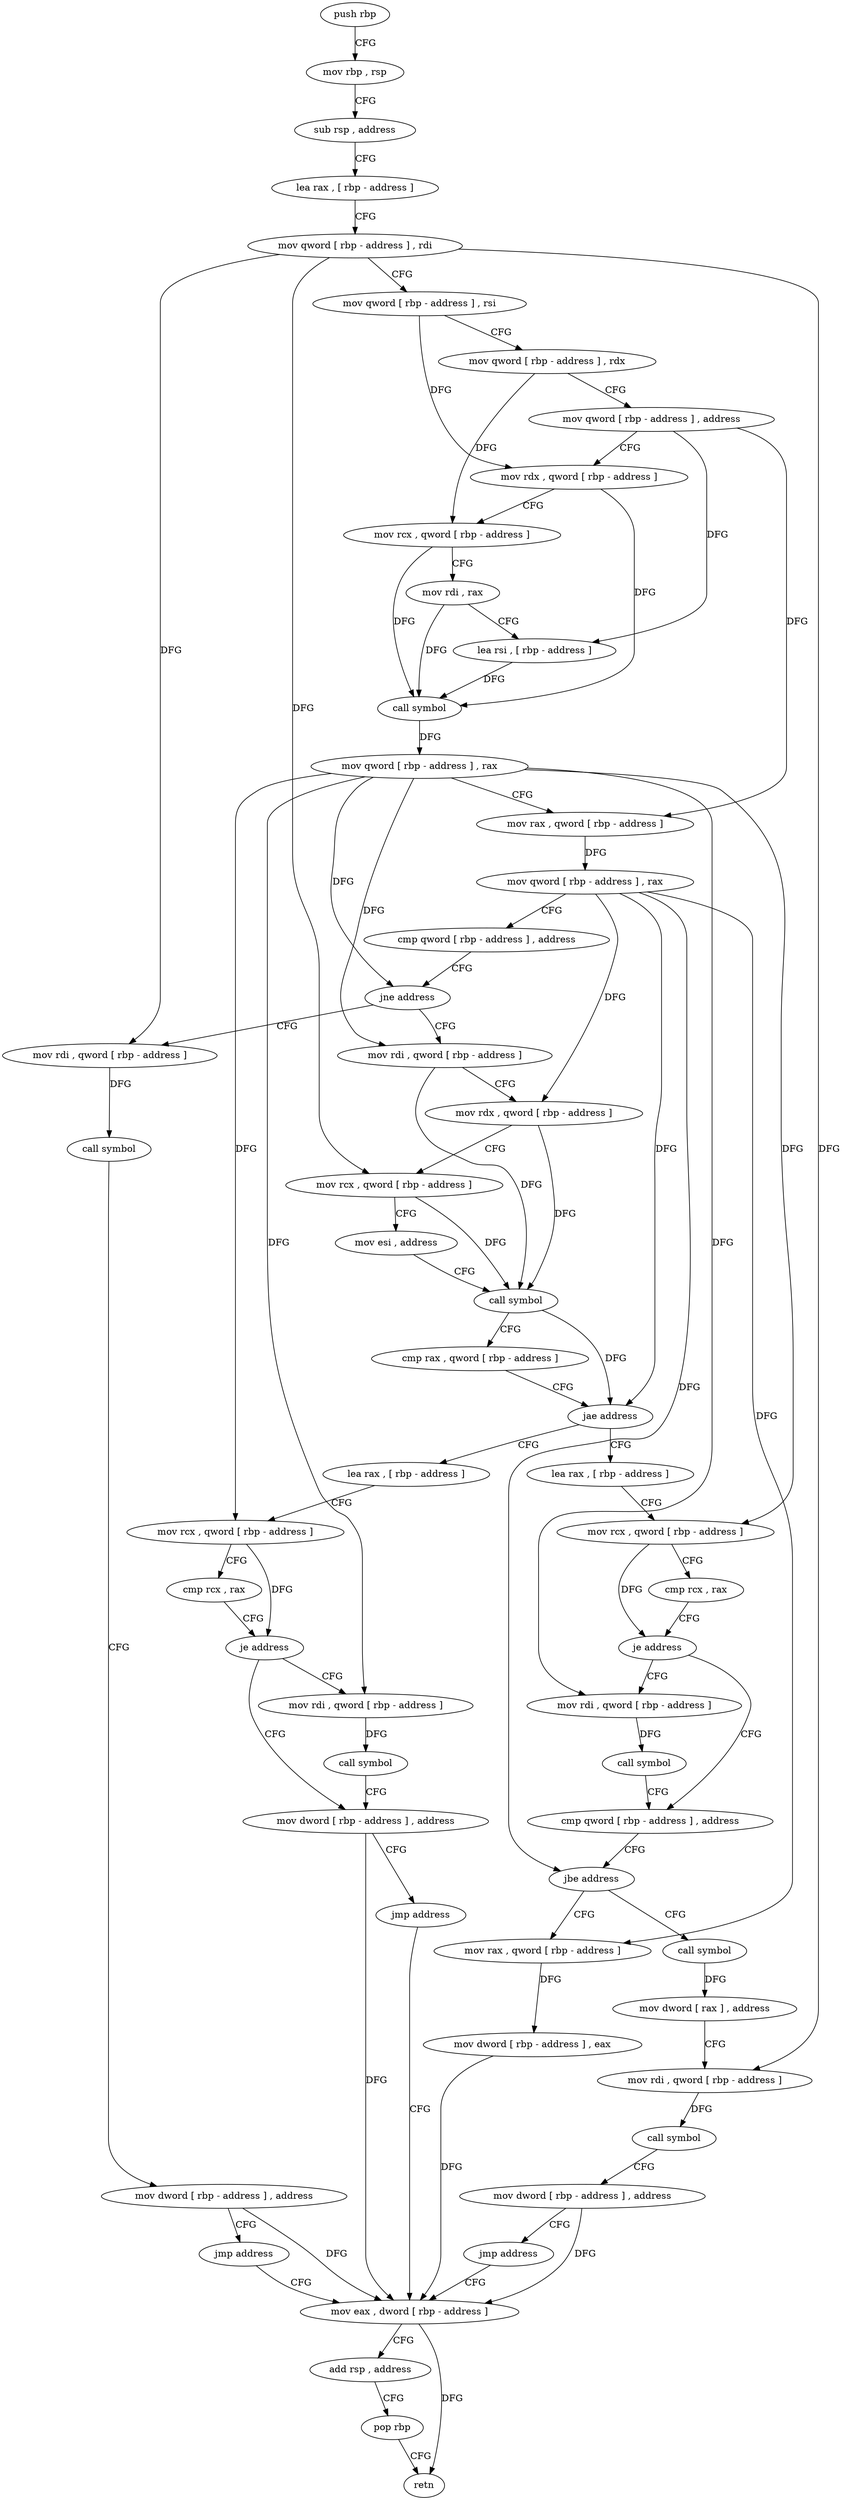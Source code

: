 digraph "func" {
"557552" [label = "push rbp" ]
"557553" [label = "mov rbp , rsp" ]
"557556" [label = "sub rsp , address" ]
"557563" [label = "lea rax , [ rbp - address ]" ]
"557570" [label = "mov qword [ rbp - address ] , rdi" ]
"557574" [label = "mov qword [ rbp - address ] , rsi" ]
"557578" [label = "mov qword [ rbp - address ] , rdx" ]
"557582" [label = "mov qword [ rbp - address ] , address" ]
"557593" [label = "mov rdx , qword [ rbp - address ]" ]
"557597" [label = "mov rcx , qword [ rbp - address ]" ]
"557601" [label = "mov rdi , rax" ]
"557604" [label = "lea rsi , [ rbp - address ]" ]
"557611" [label = "call symbol" ]
"557616" [label = "mov qword [ rbp - address ] , rax" ]
"557623" [label = "mov rax , qword [ rbp - address ]" ]
"557630" [label = "mov qword [ rbp - address ] , rax" ]
"557637" [label = "cmp qword [ rbp - address ] , address" ]
"557645" [label = "jne address" ]
"557672" [label = "mov rdi , qword [ rbp - address ]" ]
"557651" [label = "mov rdi , qword [ rbp - address ]" ]
"557679" [label = "mov rdx , qword [ rbp - address ]" ]
"557686" [label = "mov rcx , qword [ rbp - address ]" ]
"557690" [label = "mov esi , address" ]
"557695" [label = "call symbol" ]
"557700" [label = "cmp rax , qword [ rbp - address ]" ]
"557707" [label = "jae address" ]
"557760" [label = "lea rax , [ rbp - address ]" ]
"557713" [label = "lea rax , [ rbp - address ]" ]
"557655" [label = "call symbol" ]
"557660" [label = "mov dword [ rbp - address ] , address" ]
"557667" [label = "jmp address" ]
"557854" [label = "mov eax , dword [ rbp - address ]" ]
"557767" [label = "mov rcx , qword [ rbp - address ]" ]
"557774" [label = "cmp rcx , rax" ]
"557777" [label = "je address" ]
"557795" [label = "cmp qword [ rbp - address ] , address" ]
"557783" [label = "mov rdi , qword [ rbp - address ]" ]
"557720" [label = "mov rcx , qword [ rbp - address ]" ]
"557727" [label = "cmp rcx , rax" ]
"557730" [label = "je address" ]
"557748" [label = "mov dword [ rbp - address ] , address" ]
"557736" [label = "mov rdi , qword [ rbp - address ]" ]
"557857" [label = "add rsp , address" ]
"557864" [label = "pop rbp" ]
"557865" [label = "retn" ]
"557806" [label = "jbe address" ]
"557844" [label = "mov rax , qword [ rbp - address ]" ]
"557812" [label = "call symbol" ]
"557790" [label = "call symbol" ]
"557755" [label = "jmp address" ]
"557743" [label = "call symbol" ]
"557851" [label = "mov dword [ rbp - address ] , eax" ]
"557817" [label = "mov dword [ rax ] , address" ]
"557823" [label = "mov rdi , qword [ rbp - address ]" ]
"557827" [label = "call symbol" ]
"557832" [label = "mov dword [ rbp - address ] , address" ]
"557839" [label = "jmp address" ]
"557552" -> "557553" [ label = "CFG" ]
"557553" -> "557556" [ label = "CFG" ]
"557556" -> "557563" [ label = "CFG" ]
"557563" -> "557570" [ label = "CFG" ]
"557570" -> "557574" [ label = "CFG" ]
"557570" -> "557686" [ label = "DFG" ]
"557570" -> "557651" [ label = "DFG" ]
"557570" -> "557823" [ label = "DFG" ]
"557574" -> "557578" [ label = "CFG" ]
"557574" -> "557593" [ label = "DFG" ]
"557578" -> "557582" [ label = "CFG" ]
"557578" -> "557597" [ label = "DFG" ]
"557582" -> "557593" [ label = "CFG" ]
"557582" -> "557623" [ label = "DFG" ]
"557582" -> "557604" [ label = "DFG" ]
"557593" -> "557597" [ label = "CFG" ]
"557593" -> "557611" [ label = "DFG" ]
"557597" -> "557601" [ label = "CFG" ]
"557597" -> "557611" [ label = "DFG" ]
"557601" -> "557604" [ label = "CFG" ]
"557601" -> "557611" [ label = "DFG" ]
"557604" -> "557611" [ label = "DFG" ]
"557611" -> "557616" [ label = "DFG" ]
"557616" -> "557623" [ label = "CFG" ]
"557616" -> "557645" [ label = "DFG" ]
"557616" -> "557672" [ label = "DFG" ]
"557616" -> "557767" [ label = "DFG" ]
"557616" -> "557720" [ label = "DFG" ]
"557616" -> "557783" [ label = "DFG" ]
"557616" -> "557736" [ label = "DFG" ]
"557623" -> "557630" [ label = "DFG" ]
"557630" -> "557637" [ label = "CFG" ]
"557630" -> "557679" [ label = "DFG" ]
"557630" -> "557707" [ label = "DFG" ]
"557630" -> "557806" [ label = "DFG" ]
"557630" -> "557844" [ label = "DFG" ]
"557637" -> "557645" [ label = "CFG" ]
"557645" -> "557672" [ label = "CFG" ]
"557645" -> "557651" [ label = "CFG" ]
"557672" -> "557679" [ label = "CFG" ]
"557672" -> "557695" [ label = "DFG" ]
"557651" -> "557655" [ label = "DFG" ]
"557679" -> "557686" [ label = "CFG" ]
"557679" -> "557695" [ label = "DFG" ]
"557686" -> "557690" [ label = "CFG" ]
"557686" -> "557695" [ label = "DFG" ]
"557690" -> "557695" [ label = "CFG" ]
"557695" -> "557700" [ label = "CFG" ]
"557695" -> "557707" [ label = "DFG" ]
"557700" -> "557707" [ label = "CFG" ]
"557707" -> "557760" [ label = "CFG" ]
"557707" -> "557713" [ label = "CFG" ]
"557760" -> "557767" [ label = "CFG" ]
"557713" -> "557720" [ label = "CFG" ]
"557655" -> "557660" [ label = "CFG" ]
"557660" -> "557667" [ label = "CFG" ]
"557660" -> "557854" [ label = "DFG" ]
"557667" -> "557854" [ label = "CFG" ]
"557854" -> "557857" [ label = "CFG" ]
"557854" -> "557865" [ label = "DFG" ]
"557767" -> "557774" [ label = "CFG" ]
"557767" -> "557777" [ label = "DFG" ]
"557774" -> "557777" [ label = "CFG" ]
"557777" -> "557795" [ label = "CFG" ]
"557777" -> "557783" [ label = "CFG" ]
"557795" -> "557806" [ label = "CFG" ]
"557783" -> "557790" [ label = "DFG" ]
"557720" -> "557727" [ label = "CFG" ]
"557720" -> "557730" [ label = "DFG" ]
"557727" -> "557730" [ label = "CFG" ]
"557730" -> "557748" [ label = "CFG" ]
"557730" -> "557736" [ label = "CFG" ]
"557748" -> "557755" [ label = "CFG" ]
"557748" -> "557854" [ label = "DFG" ]
"557736" -> "557743" [ label = "DFG" ]
"557857" -> "557864" [ label = "CFG" ]
"557864" -> "557865" [ label = "CFG" ]
"557806" -> "557844" [ label = "CFG" ]
"557806" -> "557812" [ label = "CFG" ]
"557844" -> "557851" [ label = "DFG" ]
"557812" -> "557817" [ label = "DFG" ]
"557790" -> "557795" [ label = "CFG" ]
"557755" -> "557854" [ label = "CFG" ]
"557743" -> "557748" [ label = "CFG" ]
"557851" -> "557854" [ label = "DFG" ]
"557817" -> "557823" [ label = "CFG" ]
"557823" -> "557827" [ label = "DFG" ]
"557827" -> "557832" [ label = "CFG" ]
"557832" -> "557839" [ label = "CFG" ]
"557832" -> "557854" [ label = "DFG" ]
"557839" -> "557854" [ label = "CFG" ]
}
